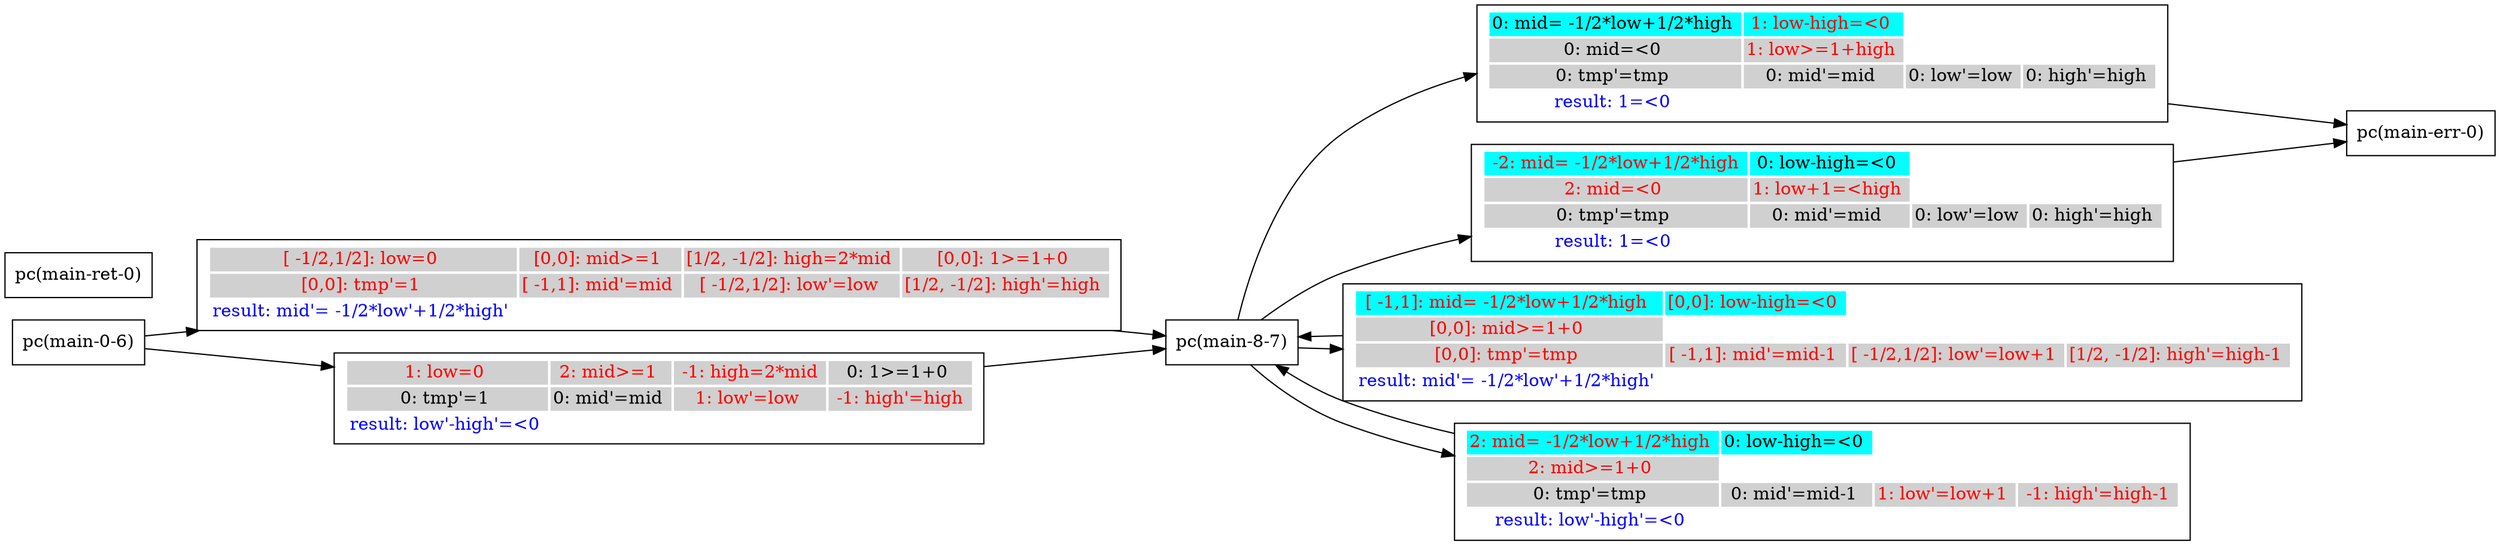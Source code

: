 digraph G {
 rankdir=LR 
 node [shape=box]
N1 [label="pc(main-0-6)"];
N3 [label="pc(main-8-7)"];
N5 [label="pc(main-err-0)"];
N7 [label="pc(main-ret-0)"];
N3 -> A1A0 ;
A1A0 -> N5 ;
A1A0 [ label=<<TABLE border="0"><TR><TD bgcolor = "#00FFFF"><FONT COLOR="black">0: mid= -1/2*low+1/2*high </FONT></TD><TD bgcolor = "#00FFFF"><FONT COLOR="red">1: low-high=&#060;0 </FONT></TD></TR><TR><TD bgcolor = "#D0D0D0"><FONT COLOR="black">0: mid=&#060;0 </FONT></TD><TD bgcolor = "#D0D0D0"><FONT COLOR="red">1: low&#062;=1+high </FONT></TD></TR><TR><TD bgcolor = "#D0D0D0"><FONT COLOR="black">0: tmp'=tmp </FONT></TD><TD bgcolor = "#D0D0D0"><FONT COLOR="black">0: mid'=mid </FONT></TD><TD bgcolor = "#D0D0D0"><FONT COLOR="black">0: low'=low </FONT></TD><TD bgcolor = "#D0D0D0"><FONT COLOR="black">0: high'=high </FONT></TD></TR><TR><TD bgcolor = "white"><FONT COLOR="blue">result: 1=&#060;0 </FONT></TD></TR></TABLE>>];
N3 -> A2A0 ;
A2A0 -> N5 ;
A2A0 [ label=<<TABLE border="0"><TR><TD bgcolor = "#00FFFF"><FONT COLOR="red"> -2: mid= -1/2*low+1/2*high </FONT></TD><TD bgcolor = "#00FFFF"><FONT COLOR="black">0: low-high=&#060;0 </FONT></TD></TR><TR><TD bgcolor = "#D0D0D0"><FONT COLOR="red">2: mid=&#060;0 </FONT></TD><TD bgcolor = "#D0D0D0"><FONT COLOR="red">1: low+1=&#060;high </FONT></TD></TR><TR><TD bgcolor = "#D0D0D0"><FONT COLOR="black">0: tmp'=tmp </FONT></TD><TD bgcolor = "#D0D0D0"><FONT COLOR="black">0: mid'=mid </FONT></TD><TD bgcolor = "#D0D0D0"><FONT COLOR="black">0: low'=low </FONT></TD><TD bgcolor = "#D0D0D0"><FONT COLOR="black">0: high'=high </FONT></TD></TR><TR><TD bgcolor = "white"><FONT COLOR="blue">result: 1=&#060;0 </FONT></TD></TR></TABLE>>];
N3 -> A3A0 ;
A3A0 -> N3 ;
A3A0 [ label=<<TABLE border="0"><TR><TD bgcolor = "#00FFFF"><FONT COLOR="red">[ -1,1]: mid= -1/2*low+1/2*high </FONT></TD><TD bgcolor = "#00FFFF"><FONT COLOR="red">[0,0]: low-high=&#060;0 </FONT></TD></TR><TR><TD bgcolor = "#D0D0D0"><FONT COLOR="red">[0,0]: mid&#062;=1+0 </FONT></TD></TR><TR><TD bgcolor = "#D0D0D0"><FONT COLOR="red">[0,0]: tmp'=tmp </FONT></TD><TD bgcolor = "#D0D0D0"><FONT COLOR="red">[ -1,1]: mid'=mid-1 </FONT></TD><TD bgcolor = "#D0D0D0"><FONT COLOR="red">[ -1/2,1/2]: low'=low+1 </FONT></TD><TD bgcolor = "#D0D0D0"><FONT COLOR="red">[1/2, -1/2]: high'=high-1 </FONT></TD></TR><TR><TD bgcolor = "white"><FONT COLOR="blue">result: mid'= -1/2*low'+1/2*high' </FONT></TD></TR></TABLE>>];
N3 -> A3A1 ;
A3A1 -> N3 ;
A3A1 [ label=<<TABLE border="0"><TR><TD bgcolor = "#00FFFF"><FONT COLOR="red">2: mid= -1/2*low+1/2*high </FONT></TD><TD bgcolor = "#00FFFF"><FONT COLOR="black">0: low-high=&#060;0 </FONT></TD></TR><TR><TD bgcolor = "#D0D0D0"><FONT COLOR="red">2: mid&#062;=1+0 </FONT></TD></TR><TR><TD bgcolor = "#D0D0D0"><FONT COLOR="black">0: tmp'=tmp </FONT></TD><TD bgcolor = "#D0D0D0"><FONT COLOR="black">0: mid'=mid-1 </FONT></TD><TD bgcolor = "#D0D0D0"><FONT COLOR="red">1: low'=low+1 </FONT></TD><TD bgcolor = "#D0D0D0"><FONT COLOR="red"> -1: high'=high-1 </FONT></TD></TR><TR><TD bgcolor = "white"><FONT COLOR="blue">result: low'-high'=&#060;0 </FONT></TD></TR></TABLE>>];
N1 -> A4A0 ;
A4A0 -> N3 ;
A4A0 [ label=<<TABLE border="0"><TR><TD bgcolor = "#D0D0D0"><FONT COLOR="red">[ -1/2,1/2]: low=0 </FONT></TD><TD bgcolor = "#D0D0D0"><FONT COLOR="red">[0,0]: mid&#062;=1 </FONT></TD><TD bgcolor = "#D0D0D0"><FONT COLOR="red">[1/2, -1/2]: high=2*mid </FONT></TD><TD bgcolor = "#D0D0D0"><FONT COLOR="red">[0,0]: 1&#062;=1+0 </FONT></TD></TR><TR><TD bgcolor = "#D0D0D0"><FONT COLOR="red">[0,0]: tmp'=1 </FONT></TD><TD bgcolor = "#D0D0D0"><FONT COLOR="red">[ -1,1]: mid'=mid </FONT></TD><TD bgcolor = "#D0D0D0"><FONT COLOR="red">[ -1/2,1/2]: low'=low </FONT></TD><TD bgcolor = "#D0D0D0"><FONT COLOR="red">[1/2, -1/2]: high'=high </FONT></TD></TR><TR><TD bgcolor = "white"><FONT COLOR="blue">result: mid'= -1/2*low'+1/2*high' </FONT></TD></TR></TABLE>>];
N1 -> A4A1 ;
A4A1 -> N3 ;
A4A1 [ label=<<TABLE border="0"><TR><TD bgcolor = "#D0D0D0"><FONT COLOR="red">1: low=0 </FONT></TD><TD bgcolor = "#D0D0D0"><FONT COLOR="red">2: mid&#062;=1 </FONT></TD><TD bgcolor = "#D0D0D0"><FONT COLOR="red"> -1: high=2*mid </FONT></TD><TD bgcolor = "#D0D0D0"><FONT COLOR="black">0: 1&#062;=1+0 </FONT></TD></TR><TR><TD bgcolor = "#D0D0D0"><FONT COLOR="black">0: tmp'=1 </FONT></TD><TD bgcolor = "#D0D0D0"><FONT COLOR="black">0: mid'=mid </FONT></TD><TD bgcolor = "#D0D0D0"><FONT COLOR="red">1: low'=low </FONT></TD><TD bgcolor = "#D0D0D0"><FONT COLOR="red"> -1: high'=high </FONT></TD></TR><TR><TD bgcolor = "white"><FONT COLOR="blue">result: low'-high'=&#060;0 </FONT></TD></TR></TABLE>>];
}
